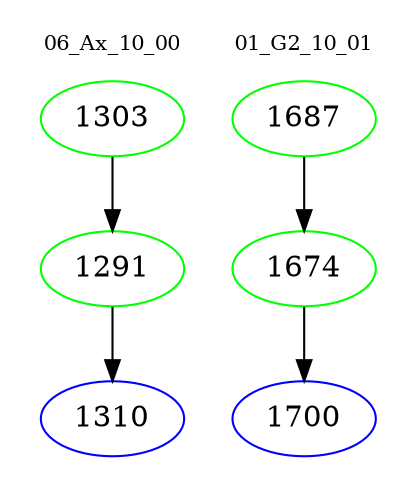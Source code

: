 digraph{
subgraph cluster_0 {
color = white
label = "06_Ax_10_00";
fontsize=10;
T0_1303 [label="1303", color="green"]
T0_1303 -> T0_1291 [color="black"]
T0_1291 [label="1291", color="green"]
T0_1291 -> T0_1310 [color="black"]
T0_1310 [label="1310", color="blue"]
}
subgraph cluster_1 {
color = white
label = "01_G2_10_01";
fontsize=10;
T1_1687 [label="1687", color="green"]
T1_1687 -> T1_1674 [color="black"]
T1_1674 [label="1674", color="green"]
T1_1674 -> T1_1700 [color="black"]
T1_1700 [label="1700", color="blue"]
}
}
